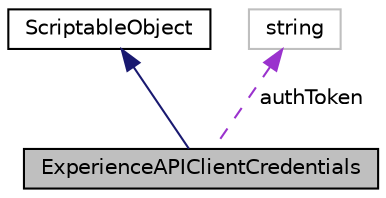 digraph "ExperienceAPIClientCredentials"
{
 // INTERACTIVE_SVG=YES
 // LATEX_PDF_SIZE
  edge [fontname="Helvetica",fontsize="10",labelfontname="Helvetica",labelfontsize="10"];
  node [fontname="Helvetica",fontsize="10",shape=record];
  Node1 [label="ExperienceAPIClientCredentials",height=0.2,width=0.4,color="black", fillcolor="grey75", style="filled", fontcolor="black",tooltip="Scriptable object to store the client credentials for an xAPI client"];
  Node2 -> Node1 [dir="back",color="midnightblue",fontsize="10",style="solid",fontname="Helvetica"];
  Node2 [label="ScriptableObject",height=0.2,width=0.4,color="black", fillcolor="white", style="filled",URL="$class_scriptable_object.html",tooltip=" "];
  Node3 -> Node1 [dir="back",color="darkorchid3",fontsize="10",style="dashed",label=" authToken" ,fontname="Helvetica"];
  Node3 [label="string",height=0.2,width=0.4,color="grey75", fillcolor="white", style="filled",tooltip=" "];
}
